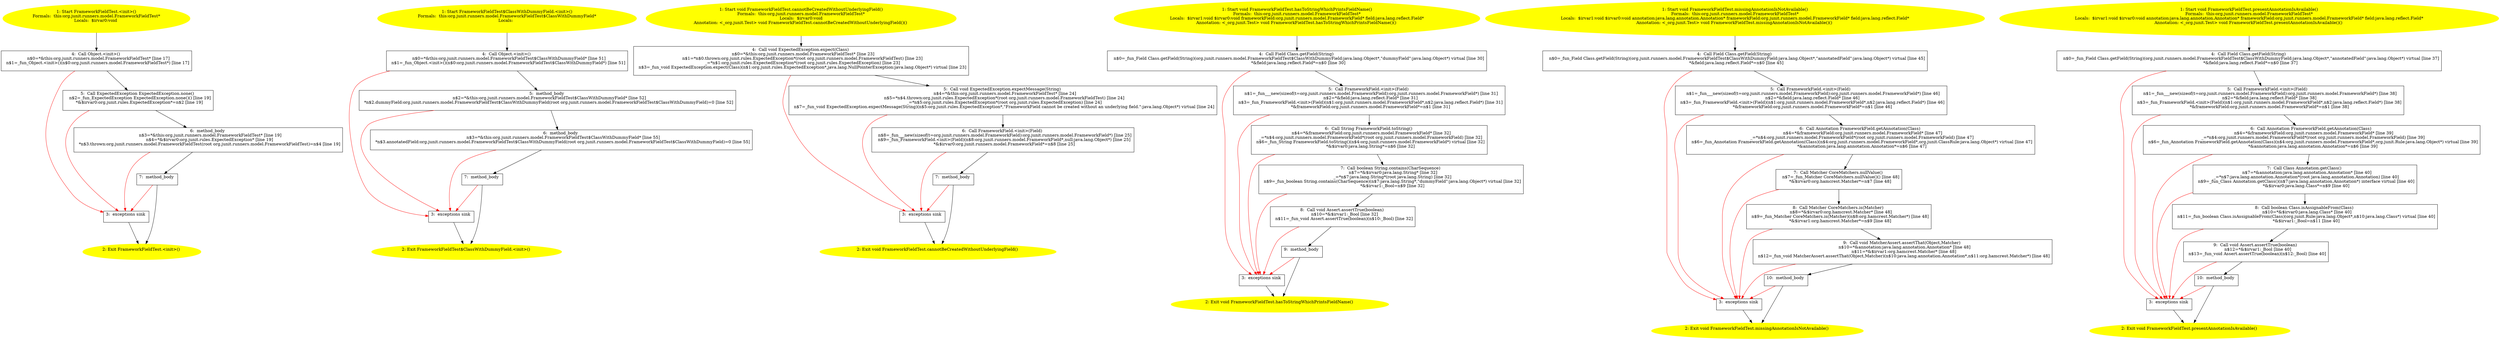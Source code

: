 /* @generated */
digraph cfg {
"org.junit.runners.model.FrameworkFieldTest.<init>().34fe2dc172e8294268e1fc731fd3014b_1" [label="1: Start FrameworkFieldTest.<init>()\nFormals:  this:org.junit.runners.model.FrameworkFieldTest*\nLocals:  $irvar0:void \n  " color=yellow style=filled]
	

	 "org.junit.runners.model.FrameworkFieldTest.<init>().34fe2dc172e8294268e1fc731fd3014b_1" -> "org.junit.runners.model.FrameworkFieldTest.<init>().34fe2dc172e8294268e1fc731fd3014b_4" ;
"org.junit.runners.model.FrameworkFieldTest.<init>().34fe2dc172e8294268e1fc731fd3014b_2" [label="2: Exit FrameworkFieldTest.<init>() \n  " color=yellow style=filled]
	

"org.junit.runners.model.FrameworkFieldTest.<init>().34fe2dc172e8294268e1fc731fd3014b_3" [label="3:  exceptions sink \n  " shape="box"]
	

	 "org.junit.runners.model.FrameworkFieldTest.<init>().34fe2dc172e8294268e1fc731fd3014b_3" -> "org.junit.runners.model.FrameworkFieldTest.<init>().34fe2dc172e8294268e1fc731fd3014b_2" ;
"org.junit.runners.model.FrameworkFieldTest.<init>().34fe2dc172e8294268e1fc731fd3014b_4" [label="4:  Call Object.<init>() \n   n$0=*&this:org.junit.runners.model.FrameworkFieldTest* [line 17]\n  n$1=_fun_Object.<init>()(n$0:org.junit.runners.model.FrameworkFieldTest*) [line 17]\n " shape="box"]
	

	 "org.junit.runners.model.FrameworkFieldTest.<init>().34fe2dc172e8294268e1fc731fd3014b_4" -> "org.junit.runners.model.FrameworkFieldTest.<init>().34fe2dc172e8294268e1fc731fd3014b_5" ;
	 "org.junit.runners.model.FrameworkFieldTest.<init>().34fe2dc172e8294268e1fc731fd3014b_4" -> "org.junit.runners.model.FrameworkFieldTest.<init>().34fe2dc172e8294268e1fc731fd3014b_3" [color="red" ];
"org.junit.runners.model.FrameworkFieldTest.<init>().34fe2dc172e8294268e1fc731fd3014b_5" [label="5:  Call ExpectedException ExpectedException.none() \n   n$2=_fun_ExpectedException ExpectedException.none()() [line 19]\n  *&$irvar0:org.junit.rules.ExpectedException*=n$2 [line 19]\n " shape="box"]
	

	 "org.junit.runners.model.FrameworkFieldTest.<init>().34fe2dc172e8294268e1fc731fd3014b_5" -> "org.junit.runners.model.FrameworkFieldTest.<init>().34fe2dc172e8294268e1fc731fd3014b_6" ;
	 "org.junit.runners.model.FrameworkFieldTest.<init>().34fe2dc172e8294268e1fc731fd3014b_5" -> "org.junit.runners.model.FrameworkFieldTest.<init>().34fe2dc172e8294268e1fc731fd3014b_3" [color="red" ];
"org.junit.runners.model.FrameworkFieldTest.<init>().34fe2dc172e8294268e1fc731fd3014b_6" [label="6:  method_body \n   n$3=*&this:org.junit.runners.model.FrameworkFieldTest* [line 19]\n  n$4=*&$irvar0:org.junit.rules.ExpectedException* [line 19]\n  *n$3.thrown:org.junit.runners.model.FrameworkFieldTest(root org.junit.runners.model.FrameworkFieldTest)=n$4 [line 19]\n " shape="box"]
	

	 "org.junit.runners.model.FrameworkFieldTest.<init>().34fe2dc172e8294268e1fc731fd3014b_6" -> "org.junit.runners.model.FrameworkFieldTest.<init>().34fe2dc172e8294268e1fc731fd3014b_7" ;
	 "org.junit.runners.model.FrameworkFieldTest.<init>().34fe2dc172e8294268e1fc731fd3014b_6" -> "org.junit.runners.model.FrameworkFieldTest.<init>().34fe2dc172e8294268e1fc731fd3014b_3" [color="red" ];
"org.junit.runners.model.FrameworkFieldTest.<init>().34fe2dc172e8294268e1fc731fd3014b_7" [label="7:  method_body \n  " shape="box"]
	

	 "org.junit.runners.model.FrameworkFieldTest.<init>().34fe2dc172e8294268e1fc731fd3014b_7" -> "org.junit.runners.model.FrameworkFieldTest.<init>().34fe2dc172e8294268e1fc731fd3014b_2" ;
	 "org.junit.runners.model.FrameworkFieldTest.<init>().34fe2dc172e8294268e1fc731fd3014b_7" -> "org.junit.runners.model.FrameworkFieldTest.<init>().34fe2dc172e8294268e1fc731fd3014b_3" [color="red" ];
"org.junit.runners.model.FrameworkFieldTest$ClassWithDummyField.<init>().f9ea83f5979c0ab4ce9ff4b5f630872e_1" [label="1: Start FrameworkFieldTest$ClassWithDummyField.<init>()\nFormals:  this:org.junit.runners.model.FrameworkFieldTest$ClassWithDummyField*\nLocals:  \n  " color=yellow style=filled]
	

	 "org.junit.runners.model.FrameworkFieldTest$ClassWithDummyField.<init>().f9ea83f5979c0ab4ce9ff4b5f630872e_1" -> "org.junit.runners.model.FrameworkFieldTest$ClassWithDummyField.<init>().f9ea83f5979c0ab4ce9ff4b5f630872e_4" ;
"org.junit.runners.model.FrameworkFieldTest$ClassWithDummyField.<init>().f9ea83f5979c0ab4ce9ff4b5f630872e_2" [label="2: Exit FrameworkFieldTest$ClassWithDummyField.<init>() \n  " color=yellow style=filled]
	

"org.junit.runners.model.FrameworkFieldTest$ClassWithDummyField.<init>().f9ea83f5979c0ab4ce9ff4b5f630872e_3" [label="3:  exceptions sink \n  " shape="box"]
	

	 "org.junit.runners.model.FrameworkFieldTest$ClassWithDummyField.<init>().f9ea83f5979c0ab4ce9ff4b5f630872e_3" -> "org.junit.runners.model.FrameworkFieldTest$ClassWithDummyField.<init>().f9ea83f5979c0ab4ce9ff4b5f630872e_2" ;
"org.junit.runners.model.FrameworkFieldTest$ClassWithDummyField.<init>().f9ea83f5979c0ab4ce9ff4b5f630872e_4" [label="4:  Call Object.<init>() \n   n$0=*&this:org.junit.runners.model.FrameworkFieldTest$ClassWithDummyField* [line 51]\n  n$1=_fun_Object.<init>()(n$0:org.junit.runners.model.FrameworkFieldTest$ClassWithDummyField*) [line 51]\n " shape="box"]
	

	 "org.junit.runners.model.FrameworkFieldTest$ClassWithDummyField.<init>().f9ea83f5979c0ab4ce9ff4b5f630872e_4" -> "org.junit.runners.model.FrameworkFieldTest$ClassWithDummyField.<init>().f9ea83f5979c0ab4ce9ff4b5f630872e_5" ;
	 "org.junit.runners.model.FrameworkFieldTest$ClassWithDummyField.<init>().f9ea83f5979c0ab4ce9ff4b5f630872e_4" -> "org.junit.runners.model.FrameworkFieldTest$ClassWithDummyField.<init>().f9ea83f5979c0ab4ce9ff4b5f630872e_3" [color="red" ];
"org.junit.runners.model.FrameworkFieldTest$ClassWithDummyField.<init>().f9ea83f5979c0ab4ce9ff4b5f630872e_5" [label="5:  method_body \n   n$2=*&this:org.junit.runners.model.FrameworkFieldTest$ClassWithDummyField* [line 52]\n  *n$2.dummyField:org.junit.runners.model.FrameworkFieldTest$ClassWithDummyField(root org.junit.runners.model.FrameworkFieldTest$ClassWithDummyField)=0 [line 52]\n " shape="box"]
	

	 "org.junit.runners.model.FrameworkFieldTest$ClassWithDummyField.<init>().f9ea83f5979c0ab4ce9ff4b5f630872e_5" -> "org.junit.runners.model.FrameworkFieldTest$ClassWithDummyField.<init>().f9ea83f5979c0ab4ce9ff4b5f630872e_6" ;
	 "org.junit.runners.model.FrameworkFieldTest$ClassWithDummyField.<init>().f9ea83f5979c0ab4ce9ff4b5f630872e_5" -> "org.junit.runners.model.FrameworkFieldTest$ClassWithDummyField.<init>().f9ea83f5979c0ab4ce9ff4b5f630872e_3" [color="red" ];
"org.junit.runners.model.FrameworkFieldTest$ClassWithDummyField.<init>().f9ea83f5979c0ab4ce9ff4b5f630872e_6" [label="6:  method_body \n   n$3=*&this:org.junit.runners.model.FrameworkFieldTest$ClassWithDummyField* [line 55]\n  *n$3.annotatedField:org.junit.runners.model.FrameworkFieldTest$ClassWithDummyField(root org.junit.runners.model.FrameworkFieldTest$ClassWithDummyField)=0 [line 55]\n " shape="box"]
	

	 "org.junit.runners.model.FrameworkFieldTest$ClassWithDummyField.<init>().f9ea83f5979c0ab4ce9ff4b5f630872e_6" -> "org.junit.runners.model.FrameworkFieldTest$ClassWithDummyField.<init>().f9ea83f5979c0ab4ce9ff4b5f630872e_7" ;
	 "org.junit.runners.model.FrameworkFieldTest$ClassWithDummyField.<init>().f9ea83f5979c0ab4ce9ff4b5f630872e_6" -> "org.junit.runners.model.FrameworkFieldTest$ClassWithDummyField.<init>().f9ea83f5979c0ab4ce9ff4b5f630872e_3" [color="red" ];
"org.junit.runners.model.FrameworkFieldTest$ClassWithDummyField.<init>().f9ea83f5979c0ab4ce9ff4b5f630872e_7" [label="7:  method_body \n  " shape="box"]
	

	 "org.junit.runners.model.FrameworkFieldTest$ClassWithDummyField.<init>().f9ea83f5979c0ab4ce9ff4b5f630872e_7" -> "org.junit.runners.model.FrameworkFieldTest$ClassWithDummyField.<init>().f9ea83f5979c0ab4ce9ff4b5f630872e_2" ;
	 "org.junit.runners.model.FrameworkFieldTest$ClassWithDummyField.<init>().f9ea83f5979c0ab4ce9ff4b5f630872e_7" -> "org.junit.runners.model.FrameworkFieldTest$ClassWithDummyField.<init>().f9ea83f5979c0ab4ce9ff4b5f630872e_3" [color="red" ];
"org.junit.runners.model.FrameworkFieldTest.cannotBeCreatedWithoutUnderlyingField():void.506edd58c941c7fa23bad6071cc68dc5_1" [label="1: Start void FrameworkFieldTest.cannotBeCreatedWithoutUnderlyingField()\nFormals:  this:org.junit.runners.model.FrameworkFieldTest*\nLocals:  $irvar0:void\nAnnotation: <_org.junit.Test> void FrameworkFieldTest.cannotBeCreatedWithoutUnderlyingField()() \n  " color=yellow style=filled]
	

	 "org.junit.runners.model.FrameworkFieldTest.cannotBeCreatedWithoutUnderlyingField():void.506edd58c941c7fa23bad6071cc68dc5_1" -> "org.junit.runners.model.FrameworkFieldTest.cannotBeCreatedWithoutUnderlyingField():void.506edd58c941c7fa23bad6071cc68dc5_4" ;
"org.junit.runners.model.FrameworkFieldTest.cannotBeCreatedWithoutUnderlyingField():void.506edd58c941c7fa23bad6071cc68dc5_2" [label="2: Exit void FrameworkFieldTest.cannotBeCreatedWithoutUnderlyingField() \n  " color=yellow style=filled]
	

"org.junit.runners.model.FrameworkFieldTest.cannotBeCreatedWithoutUnderlyingField():void.506edd58c941c7fa23bad6071cc68dc5_3" [label="3:  exceptions sink \n  " shape="box"]
	

	 "org.junit.runners.model.FrameworkFieldTest.cannotBeCreatedWithoutUnderlyingField():void.506edd58c941c7fa23bad6071cc68dc5_3" -> "org.junit.runners.model.FrameworkFieldTest.cannotBeCreatedWithoutUnderlyingField():void.506edd58c941c7fa23bad6071cc68dc5_2" ;
"org.junit.runners.model.FrameworkFieldTest.cannotBeCreatedWithoutUnderlyingField():void.506edd58c941c7fa23bad6071cc68dc5_4" [label="4:  Call void ExpectedException.expect(Class) \n   n$0=*&this:org.junit.runners.model.FrameworkFieldTest* [line 23]\n  n$1=*n$0.thrown:org.junit.rules.ExpectedException*(root org.junit.runners.model.FrameworkFieldTest) [line 23]\n  _=*n$1:org.junit.rules.ExpectedException*(root org.junit.rules.ExpectedException) [line 23]\n  n$3=_fun_void ExpectedException.expect(Class)(n$1:org.junit.rules.ExpectedException*,java.lang.NullPointerException:java.lang.Object*) virtual [line 23]\n " shape="box"]
	

	 "org.junit.runners.model.FrameworkFieldTest.cannotBeCreatedWithoutUnderlyingField():void.506edd58c941c7fa23bad6071cc68dc5_4" -> "org.junit.runners.model.FrameworkFieldTest.cannotBeCreatedWithoutUnderlyingField():void.506edd58c941c7fa23bad6071cc68dc5_5" ;
	 "org.junit.runners.model.FrameworkFieldTest.cannotBeCreatedWithoutUnderlyingField():void.506edd58c941c7fa23bad6071cc68dc5_4" -> "org.junit.runners.model.FrameworkFieldTest.cannotBeCreatedWithoutUnderlyingField():void.506edd58c941c7fa23bad6071cc68dc5_3" [color="red" ];
"org.junit.runners.model.FrameworkFieldTest.cannotBeCreatedWithoutUnderlyingField():void.506edd58c941c7fa23bad6071cc68dc5_5" [label="5:  Call void ExpectedException.expectMessage(String) \n   n$4=*&this:org.junit.runners.model.FrameworkFieldTest* [line 24]\n  n$5=*n$4.thrown:org.junit.rules.ExpectedException*(root org.junit.runners.model.FrameworkFieldTest) [line 24]\n  _=*n$5:org.junit.rules.ExpectedException*(root org.junit.rules.ExpectedException) [line 24]\n  n$7=_fun_void ExpectedException.expectMessage(String)(n$5:org.junit.rules.ExpectedException*,\"FrameworkField cannot be created without an underlying field.\":java.lang.Object*) virtual [line 24]\n " shape="box"]
	

	 "org.junit.runners.model.FrameworkFieldTest.cannotBeCreatedWithoutUnderlyingField():void.506edd58c941c7fa23bad6071cc68dc5_5" -> "org.junit.runners.model.FrameworkFieldTest.cannotBeCreatedWithoutUnderlyingField():void.506edd58c941c7fa23bad6071cc68dc5_6" ;
	 "org.junit.runners.model.FrameworkFieldTest.cannotBeCreatedWithoutUnderlyingField():void.506edd58c941c7fa23bad6071cc68dc5_5" -> "org.junit.runners.model.FrameworkFieldTest.cannotBeCreatedWithoutUnderlyingField():void.506edd58c941c7fa23bad6071cc68dc5_3" [color="red" ];
"org.junit.runners.model.FrameworkFieldTest.cannotBeCreatedWithoutUnderlyingField():void.506edd58c941c7fa23bad6071cc68dc5_6" [label="6:  Call FrameworkField.<init>(Field) \n   n$8=_fun___new(sizeof(t=org.junit.runners.model.FrameworkField):org.junit.runners.model.FrameworkField*) [line 25]\n  n$9=_fun_FrameworkField.<init>(Field)(n$8:org.junit.runners.model.FrameworkField*,null:java.lang.Object*) [line 25]\n  *&$irvar0:org.junit.runners.model.FrameworkField*=n$8 [line 25]\n " shape="box"]
	

	 "org.junit.runners.model.FrameworkFieldTest.cannotBeCreatedWithoutUnderlyingField():void.506edd58c941c7fa23bad6071cc68dc5_6" -> "org.junit.runners.model.FrameworkFieldTest.cannotBeCreatedWithoutUnderlyingField():void.506edd58c941c7fa23bad6071cc68dc5_7" ;
	 "org.junit.runners.model.FrameworkFieldTest.cannotBeCreatedWithoutUnderlyingField():void.506edd58c941c7fa23bad6071cc68dc5_6" -> "org.junit.runners.model.FrameworkFieldTest.cannotBeCreatedWithoutUnderlyingField():void.506edd58c941c7fa23bad6071cc68dc5_3" [color="red" ];
"org.junit.runners.model.FrameworkFieldTest.cannotBeCreatedWithoutUnderlyingField():void.506edd58c941c7fa23bad6071cc68dc5_7" [label="7:  method_body \n  " shape="box"]
	

	 "org.junit.runners.model.FrameworkFieldTest.cannotBeCreatedWithoutUnderlyingField():void.506edd58c941c7fa23bad6071cc68dc5_7" -> "org.junit.runners.model.FrameworkFieldTest.cannotBeCreatedWithoutUnderlyingField():void.506edd58c941c7fa23bad6071cc68dc5_2" ;
	 "org.junit.runners.model.FrameworkFieldTest.cannotBeCreatedWithoutUnderlyingField():void.506edd58c941c7fa23bad6071cc68dc5_7" -> "org.junit.runners.model.FrameworkFieldTest.cannotBeCreatedWithoutUnderlyingField():void.506edd58c941c7fa23bad6071cc68dc5_3" [color="red" ];
"org.junit.runners.model.FrameworkFieldTest.hasToStringWhichPrintsFieldName():void.661085816a41306cdc635ffcc7e55b77_1" [label="1: Start void FrameworkFieldTest.hasToStringWhichPrintsFieldName()\nFormals:  this:org.junit.runners.model.FrameworkFieldTest*\nLocals:  $irvar1:void $irvar0:void frameworkField:org.junit.runners.model.FrameworkField* field:java.lang.reflect.Field*\nAnnotation: <_org.junit.Test> void FrameworkFieldTest.hasToStringWhichPrintsFieldName()() \n  " color=yellow style=filled]
	

	 "org.junit.runners.model.FrameworkFieldTest.hasToStringWhichPrintsFieldName():void.661085816a41306cdc635ffcc7e55b77_1" -> "org.junit.runners.model.FrameworkFieldTest.hasToStringWhichPrintsFieldName():void.661085816a41306cdc635ffcc7e55b77_4" ;
"org.junit.runners.model.FrameworkFieldTest.hasToStringWhichPrintsFieldName():void.661085816a41306cdc635ffcc7e55b77_2" [label="2: Exit void FrameworkFieldTest.hasToStringWhichPrintsFieldName() \n  " color=yellow style=filled]
	

"org.junit.runners.model.FrameworkFieldTest.hasToStringWhichPrintsFieldName():void.661085816a41306cdc635ffcc7e55b77_3" [label="3:  exceptions sink \n  " shape="box"]
	

	 "org.junit.runners.model.FrameworkFieldTest.hasToStringWhichPrintsFieldName():void.661085816a41306cdc635ffcc7e55b77_3" -> "org.junit.runners.model.FrameworkFieldTest.hasToStringWhichPrintsFieldName():void.661085816a41306cdc635ffcc7e55b77_2" ;
"org.junit.runners.model.FrameworkFieldTest.hasToStringWhichPrintsFieldName():void.661085816a41306cdc635ffcc7e55b77_4" [label="4:  Call Field Class.getField(String) \n   n$0=_fun_Field Class.getField(String)(org.junit.runners.model.FrameworkFieldTest$ClassWithDummyField:java.lang.Object*,\"dummyField\":java.lang.Object*) virtual [line 30]\n  *&field:java.lang.reflect.Field*=n$0 [line 30]\n " shape="box"]
	

	 "org.junit.runners.model.FrameworkFieldTest.hasToStringWhichPrintsFieldName():void.661085816a41306cdc635ffcc7e55b77_4" -> "org.junit.runners.model.FrameworkFieldTest.hasToStringWhichPrintsFieldName():void.661085816a41306cdc635ffcc7e55b77_5" ;
	 "org.junit.runners.model.FrameworkFieldTest.hasToStringWhichPrintsFieldName():void.661085816a41306cdc635ffcc7e55b77_4" -> "org.junit.runners.model.FrameworkFieldTest.hasToStringWhichPrintsFieldName():void.661085816a41306cdc635ffcc7e55b77_3" [color="red" ];
"org.junit.runners.model.FrameworkFieldTest.hasToStringWhichPrintsFieldName():void.661085816a41306cdc635ffcc7e55b77_5" [label="5:  Call FrameworkField.<init>(Field) \n   n$1=_fun___new(sizeof(t=org.junit.runners.model.FrameworkField):org.junit.runners.model.FrameworkField*) [line 31]\n  n$2=*&field:java.lang.reflect.Field* [line 31]\n  n$3=_fun_FrameworkField.<init>(Field)(n$1:org.junit.runners.model.FrameworkField*,n$2:java.lang.reflect.Field*) [line 31]\n  *&frameworkField:org.junit.runners.model.FrameworkField*=n$1 [line 31]\n " shape="box"]
	

	 "org.junit.runners.model.FrameworkFieldTest.hasToStringWhichPrintsFieldName():void.661085816a41306cdc635ffcc7e55b77_5" -> "org.junit.runners.model.FrameworkFieldTest.hasToStringWhichPrintsFieldName():void.661085816a41306cdc635ffcc7e55b77_6" ;
	 "org.junit.runners.model.FrameworkFieldTest.hasToStringWhichPrintsFieldName():void.661085816a41306cdc635ffcc7e55b77_5" -> "org.junit.runners.model.FrameworkFieldTest.hasToStringWhichPrintsFieldName():void.661085816a41306cdc635ffcc7e55b77_3" [color="red" ];
"org.junit.runners.model.FrameworkFieldTest.hasToStringWhichPrintsFieldName():void.661085816a41306cdc635ffcc7e55b77_6" [label="6:  Call String FrameworkField.toString() \n   n$4=*&frameworkField:org.junit.runners.model.FrameworkField* [line 32]\n  _=*n$4:org.junit.runners.model.FrameworkField*(root org.junit.runners.model.FrameworkField) [line 32]\n  n$6=_fun_String FrameworkField.toString()(n$4:org.junit.runners.model.FrameworkField*) virtual [line 32]\n  *&$irvar0:java.lang.String*=n$6 [line 32]\n " shape="box"]
	

	 "org.junit.runners.model.FrameworkFieldTest.hasToStringWhichPrintsFieldName():void.661085816a41306cdc635ffcc7e55b77_6" -> "org.junit.runners.model.FrameworkFieldTest.hasToStringWhichPrintsFieldName():void.661085816a41306cdc635ffcc7e55b77_7" ;
	 "org.junit.runners.model.FrameworkFieldTest.hasToStringWhichPrintsFieldName():void.661085816a41306cdc635ffcc7e55b77_6" -> "org.junit.runners.model.FrameworkFieldTest.hasToStringWhichPrintsFieldName():void.661085816a41306cdc635ffcc7e55b77_3" [color="red" ];
"org.junit.runners.model.FrameworkFieldTest.hasToStringWhichPrintsFieldName():void.661085816a41306cdc635ffcc7e55b77_7" [label="7:  Call boolean String.contains(CharSequence) \n   n$7=*&$irvar0:java.lang.String* [line 32]\n  _=*n$7:java.lang.String*(root java.lang.String) [line 32]\n  n$9=_fun_boolean String.contains(CharSequence)(n$7:java.lang.String*,\"dummyField\":java.lang.Object*) virtual [line 32]\n  *&$irvar1:_Bool=n$9 [line 32]\n " shape="box"]
	

	 "org.junit.runners.model.FrameworkFieldTest.hasToStringWhichPrintsFieldName():void.661085816a41306cdc635ffcc7e55b77_7" -> "org.junit.runners.model.FrameworkFieldTest.hasToStringWhichPrintsFieldName():void.661085816a41306cdc635ffcc7e55b77_8" ;
	 "org.junit.runners.model.FrameworkFieldTest.hasToStringWhichPrintsFieldName():void.661085816a41306cdc635ffcc7e55b77_7" -> "org.junit.runners.model.FrameworkFieldTest.hasToStringWhichPrintsFieldName():void.661085816a41306cdc635ffcc7e55b77_3" [color="red" ];
"org.junit.runners.model.FrameworkFieldTest.hasToStringWhichPrintsFieldName():void.661085816a41306cdc635ffcc7e55b77_8" [label="8:  Call void Assert.assertTrue(boolean) \n   n$10=*&$irvar1:_Bool [line 32]\n  n$11=_fun_void Assert.assertTrue(boolean)(n$10:_Bool) [line 32]\n " shape="box"]
	

	 "org.junit.runners.model.FrameworkFieldTest.hasToStringWhichPrintsFieldName():void.661085816a41306cdc635ffcc7e55b77_8" -> "org.junit.runners.model.FrameworkFieldTest.hasToStringWhichPrintsFieldName():void.661085816a41306cdc635ffcc7e55b77_9" ;
	 "org.junit.runners.model.FrameworkFieldTest.hasToStringWhichPrintsFieldName():void.661085816a41306cdc635ffcc7e55b77_8" -> "org.junit.runners.model.FrameworkFieldTest.hasToStringWhichPrintsFieldName():void.661085816a41306cdc635ffcc7e55b77_3" [color="red" ];
"org.junit.runners.model.FrameworkFieldTest.hasToStringWhichPrintsFieldName():void.661085816a41306cdc635ffcc7e55b77_9" [label="9:  method_body \n  " shape="box"]
	

	 "org.junit.runners.model.FrameworkFieldTest.hasToStringWhichPrintsFieldName():void.661085816a41306cdc635ffcc7e55b77_9" -> "org.junit.runners.model.FrameworkFieldTest.hasToStringWhichPrintsFieldName():void.661085816a41306cdc635ffcc7e55b77_2" ;
	 "org.junit.runners.model.FrameworkFieldTest.hasToStringWhichPrintsFieldName():void.661085816a41306cdc635ffcc7e55b77_9" -> "org.junit.runners.model.FrameworkFieldTest.hasToStringWhichPrintsFieldName():void.661085816a41306cdc635ffcc7e55b77_3" [color="red" ];
"org.junit.runners.model.FrameworkFieldTest.missingAnnotationIsNotAvailable():void.e015856c7a7cf959c4f14cec9a291514_1" [label="1: Start void FrameworkFieldTest.missingAnnotationIsNotAvailable()\nFormals:  this:org.junit.runners.model.FrameworkFieldTest*\nLocals:  $irvar1:void $irvar0:void annotation:java.lang.annotation.Annotation* frameworkField:org.junit.runners.model.FrameworkField* field:java.lang.reflect.Field*\nAnnotation: <_org.junit.Test> void FrameworkFieldTest.missingAnnotationIsNotAvailable()() \n  " color=yellow style=filled]
	

	 "org.junit.runners.model.FrameworkFieldTest.missingAnnotationIsNotAvailable():void.e015856c7a7cf959c4f14cec9a291514_1" -> "org.junit.runners.model.FrameworkFieldTest.missingAnnotationIsNotAvailable():void.e015856c7a7cf959c4f14cec9a291514_4" ;
"org.junit.runners.model.FrameworkFieldTest.missingAnnotationIsNotAvailable():void.e015856c7a7cf959c4f14cec9a291514_2" [label="2: Exit void FrameworkFieldTest.missingAnnotationIsNotAvailable() \n  " color=yellow style=filled]
	

"org.junit.runners.model.FrameworkFieldTest.missingAnnotationIsNotAvailable():void.e015856c7a7cf959c4f14cec9a291514_3" [label="3:  exceptions sink \n  " shape="box"]
	

	 "org.junit.runners.model.FrameworkFieldTest.missingAnnotationIsNotAvailable():void.e015856c7a7cf959c4f14cec9a291514_3" -> "org.junit.runners.model.FrameworkFieldTest.missingAnnotationIsNotAvailable():void.e015856c7a7cf959c4f14cec9a291514_2" ;
"org.junit.runners.model.FrameworkFieldTest.missingAnnotationIsNotAvailable():void.e015856c7a7cf959c4f14cec9a291514_4" [label="4:  Call Field Class.getField(String) \n   n$0=_fun_Field Class.getField(String)(org.junit.runners.model.FrameworkFieldTest$ClassWithDummyField:java.lang.Object*,\"annotatedField\":java.lang.Object*) virtual [line 45]\n  *&field:java.lang.reflect.Field*=n$0 [line 45]\n " shape="box"]
	

	 "org.junit.runners.model.FrameworkFieldTest.missingAnnotationIsNotAvailable():void.e015856c7a7cf959c4f14cec9a291514_4" -> "org.junit.runners.model.FrameworkFieldTest.missingAnnotationIsNotAvailable():void.e015856c7a7cf959c4f14cec9a291514_5" ;
	 "org.junit.runners.model.FrameworkFieldTest.missingAnnotationIsNotAvailable():void.e015856c7a7cf959c4f14cec9a291514_4" -> "org.junit.runners.model.FrameworkFieldTest.missingAnnotationIsNotAvailable():void.e015856c7a7cf959c4f14cec9a291514_3" [color="red" ];
"org.junit.runners.model.FrameworkFieldTest.missingAnnotationIsNotAvailable():void.e015856c7a7cf959c4f14cec9a291514_5" [label="5:  Call FrameworkField.<init>(Field) \n   n$1=_fun___new(sizeof(t=org.junit.runners.model.FrameworkField):org.junit.runners.model.FrameworkField*) [line 46]\n  n$2=*&field:java.lang.reflect.Field* [line 46]\n  n$3=_fun_FrameworkField.<init>(Field)(n$1:org.junit.runners.model.FrameworkField*,n$2:java.lang.reflect.Field*) [line 46]\n  *&frameworkField:org.junit.runners.model.FrameworkField*=n$1 [line 46]\n " shape="box"]
	

	 "org.junit.runners.model.FrameworkFieldTest.missingAnnotationIsNotAvailable():void.e015856c7a7cf959c4f14cec9a291514_5" -> "org.junit.runners.model.FrameworkFieldTest.missingAnnotationIsNotAvailable():void.e015856c7a7cf959c4f14cec9a291514_6" ;
	 "org.junit.runners.model.FrameworkFieldTest.missingAnnotationIsNotAvailable():void.e015856c7a7cf959c4f14cec9a291514_5" -> "org.junit.runners.model.FrameworkFieldTest.missingAnnotationIsNotAvailable():void.e015856c7a7cf959c4f14cec9a291514_3" [color="red" ];
"org.junit.runners.model.FrameworkFieldTest.missingAnnotationIsNotAvailable():void.e015856c7a7cf959c4f14cec9a291514_6" [label="6:  Call Annotation FrameworkField.getAnnotation(Class) \n   n$4=*&frameworkField:org.junit.runners.model.FrameworkField* [line 47]\n  _=*n$4:org.junit.runners.model.FrameworkField*(root org.junit.runners.model.FrameworkField) [line 47]\n  n$6=_fun_Annotation FrameworkField.getAnnotation(Class)(n$4:org.junit.runners.model.FrameworkField*,org.junit.ClassRule:java.lang.Object*) virtual [line 47]\n  *&annotation:java.lang.annotation.Annotation*=n$6 [line 47]\n " shape="box"]
	

	 "org.junit.runners.model.FrameworkFieldTest.missingAnnotationIsNotAvailable():void.e015856c7a7cf959c4f14cec9a291514_6" -> "org.junit.runners.model.FrameworkFieldTest.missingAnnotationIsNotAvailable():void.e015856c7a7cf959c4f14cec9a291514_7" ;
	 "org.junit.runners.model.FrameworkFieldTest.missingAnnotationIsNotAvailable():void.e015856c7a7cf959c4f14cec9a291514_6" -> "org.junit.runners.model.FrameworkFieldTest.missingAnnotationIsNotAvailable():void.e015856c7a7cf959c4f14cec9a291514_3" [color="red" ];
"org.junit.runners.model.FrameworkFieldTest.missingAnnotationIsNotAvailable():void.e015856c7a7cf959c4f14cec9a291514_7" [label="7:  Call Matcher CoreMatchers.nullValue() \n   n$7=_fun_Matcher CoreMatchers.nullValue()() [line 48]\n  *&$irvar0:org.hamcrest.Matcher*=n$7 [line 48]\n " shape="box"]
	

	 "org.junit.runners.model.FrameworkFieldTest.missingAnnotationIsNotAvailable():void.e015856c7a7cf959c4f14cec9a291514_7" -> "org.junit.runners.model.FrameworkFieldTest.missingAnnotationIsNotAvailable():void.e015856c7a7cf959c4f14cec9a291514_8" ;
	 "org.junit.runners.model.FrameworkFieldTest.missingAnnotationIsNotAvailable():void.e015856c7a7cf959c4f14cec9a291514_7" -> "org.junit.runners.model.FrameworkFieldTest.missingAnnotationIsNotAvailable():void.e015856c7a7cf959c4f14cec9a291514_3" [color="red" ];
"org.junit.runners.model.FrameworkFieldTest.missingAnnotationIsNotAvailable():void.e015856c7a7cf959c4f14cec9a291514_8" [label="8:  Call Matcher CoreMatchers.is(Matcher) \n   n$8=*&$irvar0:org.hamcrest.Matcher* [line 48]\n  n$9=_fun_Matcher CoreMatchers.is(Matcher)(n$8:org.hamcrest.Matcher*) [line 48]\n  *&$irvar1:org.hamcrest.Matcher*=n$9 [line 48]\n " shape="box"]
	

	 "org.junit.runners.model.FrameworkFieldTest.missingAnnotationIsNotAvailable():void.e015856c7a7cf959c4f14cec9a291514_8" -> "org.junit.runners.model.FrameworkFieldTest.missingAnnotationIsNotAvailable():void.e015856c7a7cf959c4f14cec9a291514_9" ;
	 "org.junit.runners.model.FrameworkFieldTest.missingAnnotationIsNotAvailable():void.e015856c7a7cf959c4f14cec9a291514_8" -> "org.junit.runners.model.FrameworkFieldTest.missingAnnotationIsNotAvailable():void.e015856c7a7cf959c4f14cec9a291514_3" [color="red" ];
"org.junit.runners.model.FrameworkFieldTest.missingAnnotationIsNotAvailable():void.e015856c7a7cf959c4f14cec9a291514_9" [label="9:  Call void MatcherAssert.assertThat(Object,Matcher) \n   n$10=*&annotation:java.lang.annotation.Annotation* [line 48]\n  n$11=*&$irvar1:org.hamcrest.Matcher* [line 48]\n  n$12=_fun_void MatcherAssert.assertThat(Object,Matcher)(n$10:java.lang.annotation.Annotation*,n$11:org.hamcrest.Matcher*) [line 48]\n " shape="box"]
	

	 "org.junit.runners.model.FrameworkFieldTest.missingAnnotationIsNotAvailable():void.e015856c7a7cf959c4f14cec9a291514_9" -> "org.junit.runners.model.FrameworkFieldTest.missingAnnotationIsNotAvailable():void.e015856c7a7cf959c4f14cec9a291514_10" ;
	 "org.junit.runners.model.FrameworkFieldTest.missingAnnotationIsNotAvailable():void.e015856c7a7cf959c4f14cec9a291514_9" -> "org.junit.runners.model.FrameworkFieldTest.missingAnnotationIsNotAvailable():void.e015856c7a7cf959c4f14cec9a291514_3" [color="red" ];
"org.junit.runners.model.FrameworkFieldTest.missingAnnotationIsNotAvailable():void.e015856c7a7cf959c4f14cec9a291514_10" [label="10:  method_body \n  " shape="box"]
	

	 "org.junit.runners.model.FrameworkFieldTest.missingAnnotationIsNotAvailable():void.e015856c7a7cf959c4f14cec9a291514_10" -> "org.junit.runners.model.FrameworkFieldTest.missingAnnotationIsNotAvailable():void.e015856c7a7cf959c4f14cec9a291514_2" ;
	 "org.junit.runners.model.FrameworkFieldTest.missingAnnotationIsNotAvailable():void.e015856c7a7cf959c4f14cec9a291514_10" -> "org.junit.runners.model.FrameworkFieldTest.missingAnnotationIsNotAvailable():void.e015856c7a7cf959c4f14cec9a291514_3" [color="red" ];
"org.junit.runners.model.FrameworkFieldTest.presentAnnotationIsAvailable():void.ebead2f4997372fcc644d6ddf5bac934_1" [label="1: Start void FrameworkFieldTest.presentAnnotationIsAvailable()\nFormals:  this:org.junit.runners.model.FrameworkFieldTest*\nLocals:  $irvar1:void $irvar0:void annotation:java.lang.annotation.Annotation* frameworkField:org.junit.runners.model.FrameworkField* field:java.lang.reflect.Field*\nAnnotation: <_org.junit.Test> void FrameworkFieldTest.presentAnnotationIsAvailable()() \n  " color=yellow style=filled]
	

	 "org.junit.runners.model.FrameworkFieldTest.presentAnnotationIsAvailable():void.ebead2f4997372fcc644d6ddf5bac934_1" -> "org.junit.runners.model.FrameworkFieldTest.presentAnnotationIsAvailable():void.ebead2f4997372fcc644d6ddf5bac934_4" ;
"org.junit.runners.model.FrameworkFieldTest.presentAnnotationIsAvailable():void.ebead2f4997372fcc644d6ddf5bac934_2" [label="2: Exit void FrameworkFieldTest.presentAnnotationIsAvailable() \n  " color=yellow style=filled]
	

"org.junit.runners.model.FrameworkFieldTest.presentAnnotationIsAvailable():void.ebead2f4997372fcc644d6ddf5bac934_3" [label="3:  exceptions sink \n  " shape="box"]
	

	 "org.junit.runners.model.FrameworkFieldTest.presentAnnotationIsAvailable():void.ebead2f4997372fcc644d6ddf5bac934_3" -> "org.junit.runners.model.FrameworkFieldTest.presentAnnotationIsAvailable():void.ebead2f4997372fcc644d6ddf5bac934_2" ;
"org.junit.runners.model.FrameworkFieldTest.presentAnnotationIsAvailable():void.ebead2f4997372fcc644d6ddf5bac934_4" [label="4:  Call Field Class.getField(String) \n   n$0=_fun_Field Class.getField(String)(org.junit.runners.model.FrameworkFieldTest$ClassWithDummyField:java.lang.Object*,\"annotatedField\":java.lang.Object*) virtual [line 37]\n  *&field:java.lang.reflect.Field*=n$0 [line 37]\n " shape="box"]
	

	 "org.junit.runners.model.FrameworkFieldTest.presentAnnotationIsAvailable():void.ebead2f4997372fcc644d6ddf5bac934_4" -> "org.junit.runners.model.FrameworkFieldTest.presentAnnotationIsAvailable():void.ebead2f4997372fcc644d6ddf5bac934_5" ;
	 "org.junit.runners.model.FrameworkFieldTest.presentAnnotationIsAvailable():void.ebead2f4997372fcc644d6ddf5bac934_4" -> "org.junit.runners.model.FrameworkFieldTest.presentAnnotationIsAvailable():void.ebead2f4997372fcc644d6ddf5bac934_3" [color="red" ];
"org.junit.runners.model.FrameworkFieldTest.presentAnnotationIsAvailable():void.ebead2f4997372fcc644d6ddf5bac934_5" [label="5:  Call FrameworkField.<init>(Field) \n   n$1=_fun___new(sizeof(t=org.junit.runners.model.FrameworkField):org.junit.runners.model.FrameworkField*) [line 38]\n  n$2=*&field:java.lang.reflect.Field* [line 38]\n  n$3=_fun_FrameworkField.<init>(Field)(n$1:org.junit.runners.model.FrameworkField*,n$2:java.lang.reflect.Field*) [line 38]\n  *&frameworkField:org.junit.runners.model.FrameworkField*=n$1 [line 38]\n " shape="box"]
	

	 "org.junit.runners.model.FrameworkFieldTest.presentAnnotationIsAvailable():void.ebead2f4997372fcc644d6ddf5bac934_5" -> "org.junit.runners.model.FrameworkFieldTest.presentAnnotationIsAvailable():void.ebead2f4997372fcc644d6ddf5bac934_6" ;
	 "org.junit.runners.model.FrameworkFieldTest.presentAnnotationIsAvailable():void.ebead2f4997372fcc644d6ddf5bac934_5" -> "org.junit.runners.model.FrameworkFieldTest.presentAnnotationIsAvailable():void.ebead2f4997372fcc644d6ddf5bac934_3" [color="red" ];
"org.junit.runners.model.FrameworkFieldTest.presentAnnotationIsAvailable():void.ebead2f4997372fcc644d6ddf5bac934_6" [label="6:  Call Annotation FrameworkField.getAnnotation(Class) \n   n$4=*&frameworkField:org.junit.runners.model.FrameworkField* [line 39]\n  _=*n$4:org.junit.runners.model.FrameworkField*(root org.junit.runners.model.FrameworkField) [line 39]\n  n$6=_fun_Annotation FrameworkField.getAnnotation(Class)(n$4:org.junit.runners.model.FrameworkField*,org.junit.Rule:java.lang.Object*) virtual [line 39]\n  *&annotation:java.lang.annotation.Annotation*=n$6 [line 39]\n " shape="box"]
	

	 "org.junit.runners.model.FrameworkFieldTest.presentAnnotationIsAvailable():void.ebead2f4997372fcc644d6ddf5bac934_6" -> "org.junit.runners.model.FrameworkFieldTest.presentAnnotationIsAvailable():void.ebead2f4997372fcc644d6ddf5bac934_7" ;
	 "org.junit.runners.model.FrameworkFieldTest.presentAnnotationIsAvailable():void.ebead2f4997372fcc644d6ddf5bac934_6" -> "org.junit.runners.model.FrameworkFieldTest.presentAnnotationIsAvailable():void.ebead2f4997372fcc644d6ddf5bac934_3" [color="red" ];
"org.junit.runners.model.FrameworkFieldTest.presentAnnotationIsAvailable():void.ebead2f4997372fcc644d6ddf5bac934_7" [label="7:  Call Class Annotation.getClass() \n   n$7=*&annotation:java.lang.annotation.Annotation* [line 40]\n  _=*n$7:java.lang.annotation.Annotation*(root java.lang.annotation.Annotation) [line 40]\n  n$9=_fun_Class Annotation.getClass()(n$7:java.lang.annotation.Annotation*) interface virtual [line 40]\n  *&$irvar0:java.lang.Class*=n$9 [line 40]\n " shape="box"]
	

	 "org.junit.runners.model.FrameworkFieldTest.presentAnnotationIsAvailable():void.ebead2f4997372fcc644d6ddf5bac934_7" -> "org.junit.runners.model.FrameworkFieldTest.presentAnnotationIsAvailable():void.ebead2f4997372fcc644d6ddf5bac934_8" ;
	 "org.junit.runners.model.FrameworkFieldTest.presentAnnotationIsAvailable():void.ebead2f4997372fcc644d6ddf5bac934_7" -> "org.junit.runners.model.FrameworkFieldTest.presentAnnotationIsAvailable():void.ebead2f4997372fcc644d6ddf5bac934_3" [color="red" ];
"org.junit.runners.model.FrameworkFieldTest.presentAnnotationIsAvailable():void.ebead2f4997372fcc644d6ddf5bac934_8" [label="8:  Call boolean Class.isAssignableFrom(Class) \n   n$10=*&$irvar0:java.lang.Class* [line 40]\n  n$11=_fun_boolean Class.isAssignableFrom(Class)(org.junit.Rule:java.lang.Object*,n$10:java.lang.Class*) virtual [line 40]\n  *&$irvar1:_Bool=n$11 [line 40]\n " shape="box"]
	

	 "org.junit.runners.model.FrameworkFieldTest.presentAnnotationIsAvailable():void.ebead2f4997372fcc644d6ddf5bac934_8" -> "org.junit.runners.model.FrameworkFieldTest.presentAnnotationIsAvailable():void.ebead2f4997372fcc644d6ddf5bac934_9" ;
	 "org.junit.runners.model.FrameworkFieldTest.presentAnnotationIsAvailable():void.ebead2f4997372fcc644d6ddf5bac934_8" -> "org.junit.runners.model.FrameworkFieldTest.presentAnnotationIsAvailable():void.ebead2f4997372fcc644d6ddf5bac934_3" [color="red" ];
"org.junit.runners.model.FrameworkFieldTest.presentAnnotationIsAvailable():void.ebead2f4997372fcc644d6ddf5bac934_9" [label="9:  Call void Assert.assertTrue(boolean) \n   n$12=*&$irvar1:_Bool [line 40]\n  n$13=_fun_void Assert.assertTrue(boolean)(n$12:_Bool) [line 40]\n " shape="box"]
	

	 "org.junit.runners.model.FrameworkFieldTest.presentAnnotationIsAvailable():void.ebead2f4997372fcc644d6ddf5bac934_9" -> "org.junit.runners.model.FrameworkFieldTest.presentAnnotationIsAvailable():void.ebead2f4997372fcc644d6ddf5bac934_10" ;
	 "org.junit.runners.model.FrameworkFieldTest.presentAnnotationIsAvailable():void.ebead2f4997372fcc644d6ddf5bac934_9" -> "org.junit.runners.model.FrameworkFieldTest.presentAnnotationIsAvailable():void.ebead2f4997372fcc644d6ddf5bac934_3" [color="red" ];
"org.junit.runners.model.FrameworkFieldTest.presentAnnotationIsAvailable():void.ebead2f4997372fcc644d6ddf5bac934_10" [label="10:  method_body \n  " shape="box"]
	

	 "org.junit.runners.model.FrameworkFieldTest.presentAnnotationIsAvailable():void.ebead2f4997372fcc644d6ddf5bac934_10" -> "org.junit.runners.model.FrameworkFieldTest.presentAnnotationIsAvailable():void.ebead2f4997372fcc644d6ddf5bac934_2" ;
	 "org.junit.runners.model.FrameworkFieldTest.presentAnnotationIsAvailable():void.ebead2f4997372fcc644d6ddf5bac934_10" -> "org.junit.runners.model.FrameworkFieldTest.presentAnnotationIsAvailable():void.ebead2f4997372fcc644d6ddf5bac934_3" [color="red" ];
}
